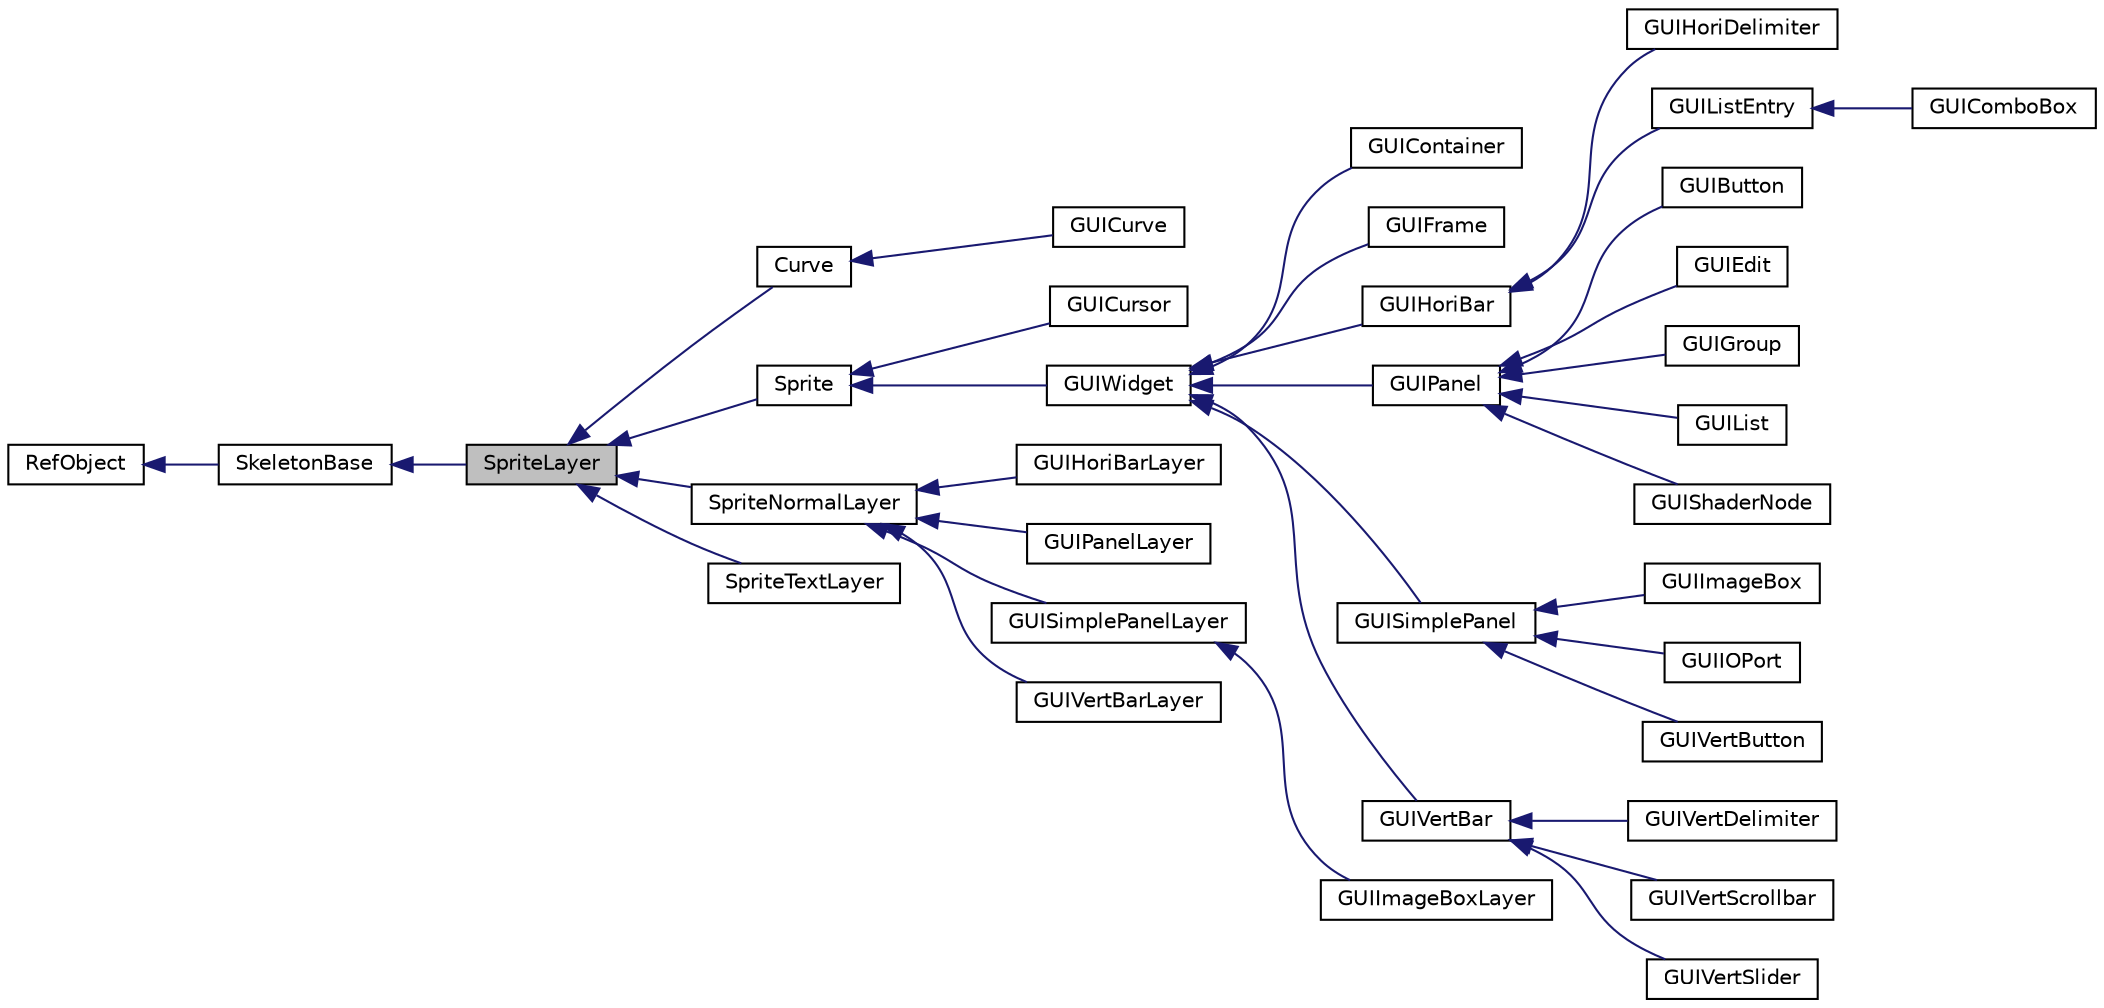 digraph "SpriteLayer"
{
  edge [fontname="Helvetica",fontsize="10",labelfontname="Helvetica",labelfontsize="10"];
  node [fontname="Helvetica",fontsize="10",shape=record];
  rankdir="LR";
  Node1 [label="SpriteLayer",height=0.2,width=0.4,color="black", fillcolor="grey75", style="filled", fontcolor="black"];
  Node2 -> Node1 [dir="back",color="midnightblue",fontsize="10",style="solid",fontname="Helvetica"];
  Node2 [label="SkeletonBase",height=0.2,width=0.4,color="black", fillcolor="white", style="filled",URL="$class_skeleton_base.html"];
  Node3 -> Node2 [dir="back",color="midnightblue",fontsize="10",style="solid",fontname="Helvetica"];
  Node3 [label="RefObject",height=0.2,width=0.4,color="black", fillcolor="white", style="filled",URL="$class_ref_object.html"];
  Node1 -> Node4 [dir="back",color="midnightblue",fontsize="10",style="solid",fontname="Helvetica"];
  Node4 [label="Curve",height=0.2,width=0.4,color="black", fillcolor="white", style="filled",URL="$class_curve.html"];
  Node4 -> Node5 [dir="back",color="midnightblue",fontsize="10",style="solid",fontname="Helvetica"];
  Node5 [label="GUICurve",height=0.2,width=0.4,color="black", fillcolor="white", style="filled",URL="$class_g_u_i_curve.html"];
  Node1 -> Node6 [dir="back",color="midnightblue",fontsize="10",style="solid",fontname="Helvetica"];
  Node6 [label="Sprite",height=0.2,width=0.4,color="black", fillcolor="white", style="filled",URL="$class_sprite.html",tooltip="Sprite. "];
  Node6 -> Node7 [dir="back",color="midnightblue",fontsize="10",style="solid",fontname="Helvetica"];
  Node7 [label="GUICursor",height=0.2,width=0.4,color="black", fillcolor="white", style="filled",URL="$class_g_u_i_cursor.html",tooltip="GUICursor. "];
  Node6 -> Node8 [dir="back",color="midnightblue",fontsize="10",style="solid",fontname="Helvetica"];
  Node8 [label="GUIWidget",height=0.2,width=0.4,color="black", fillcolor="white", style="filled",URL="$class_g_u_i_widget.html"];
  Node8 -> Node9 [dir="back",color="midnightblue",fontsize="10",style="solid",fontname="Helvetica"];
  Node9 [label="GUIContainer",height=0.2,width=0.4,color="black", fillcolor="white", style="filled",URL="$class_g_u_i_container.html",tooltip="GUIContainer. "];
  Node8 -> Node10 [dir="back",color="midnightblue",fontsize="10",style="solid",fontname="Helvetica"];
  Node10 [label="GUIFrame",height=0.2,width=0.4,color="black", fillcolor="white", style="filled",URL="$class_g_u_i_frame.html"];
  Node8 -> Node11 [dir="back",color="midnightblue",fontsize="10",style="solid",fontname="Helvetica"];
  Node11 [label="GUIHoriBar",height=0.2,width=0.4,color="black", fillcolor="white", style="filled",URL="$class_g_u_i_hori_bar.html"];
  Node11 -> Node12 [dir="back",color="midnightblue",fontsize="10",style="solid",fontname="Helvetica"];
  Node12 [label="GUIHoriDelimiter",height=0.2,width=0.4,color="black", fillcolor="white", style="filled",URL="$class_g_u_i_hori_delimiter.html",tooltip="GUIHoriDelimiter. "];
  Node11 -> Node13 [dir="back",color="midnightblue",fontsize="10",style="solid",fontname="Helvetica"];
  Node13 [label="GUIListEntry",height=0.2,width=0.4,color="black", fillcolor="white", style="filled",URL="$class_g_u_i_list_entry.html",tooltip="GUIListEntry. "];
  Node13 -> Node14 [dir="back",color="midnightblue",fontsize="10",style="solid",fontname="Helvetica"];
  Node14 [label="GUIComboBox",height=0.2,width=0.4,color="black", fillcolor="white", style="filled",URL="$class_g_u_i_combo_box.html",tooltip="GUIComboBox. "];
  Node8 -> Node15 [dir="back",color="midnightblue",fontsize="10",style="solid",fontname="Helvetica"];
  Node15 [label="GUIPanel",height=0.2,width=0.4,color="black", fillcolor="white", style="filled",URL="$class_g_u_i_panel.html"];
  Node15 -> Node16 [dir="back",color="midnightblue",fontsize="10",style="solid",fontname="Helvetica"];
  Node16 [label="GUIButton",height=0.2,width=0.4,color="black", fillcolor="white", style="filled",URL="$class_g_u_i_button.html",tooltip="GUIButton. "];
  Node15 -> Node17 [dir="back",color="midnightblue",fontsize="10",style="solid",fontname="Helvetica"];
  Node17 [label="GUIEdit",height=0.2,width=0.4,color="black", fillcolor="white", style="filled",URL="$class_g_u_i_edit.html",tooltip="GUIEdit. "];
  Node15 -> Node18 [dir="back",color="midnightblue",fontsize="10",style="solid",fontname="Helvetica"];
  Node18 [label="GUIGroup",height=0.2,width=0.4,color="black", fillcolor="white", style="filled",URL="$class_g_u_i_group.html",tooltip="GUIGroup. "];
  Node15 -> Node19 [dir="back",color="midnightblue",fontsize="10",style="solid",fontname="Helvetica"];
  Node19 [label="GUIList",height=0.2,width=0.4,color="black", fillcolor="white", style="filled",URL="$class_g_u_i_list.html",tooltip="GUIList. "];
  Node15 -> Node20 [dir="back",color="midnightblue",fontsize="10",style="solid",fontname="Helvetica"];
  Node20 [label="GUIShaderNode",height=0.2,width=0.4,color="black", fillcolor="white", style="filled",URL="$class_g_u_i_shader_node.html"];
  Node8 -> Node21 [dir="back",color="midnightblue",fontsize="10",style="solid",fontname="Helvetica"];
  Node21 [label="GUISimplePanel",height=0.2,width=0.4,color="black", fillcolor="white", style="filled",URL="$class_g_u_i_simple_panel.html"];
  Node21 -> Node22 [dir="back",color="midnightblue",fontsize="10",style="solid",fontname="Helvetica"];
  Node22 [label="GUIImageBox",height=0.2,width=0.4,color="black", fillcolor="white", style="filled",URL="$class_g_u_i_image_box.html",tooltip="GUIImageBox. "];
  Node21 -> Node23 [dir="back",color="midnightblue",fontsize="10",style="solid",fontname="Helvetica"];
  Node23 [label="GUIIOPort",height=0.2,width=0.4,color="black", fillcolor="white", style="filled",URL="$class_g_u_i_i_o_port.html",tooltip="GUIIOPort. "];
  Node21 -> Node24 [dir="back",color="midnightblue",fontsize="10",style="solid",fontname="Helvetica"];
  Node24 [label="GUIVertButton",height=0.2,width=0.4,color="black", fillcolor="white", style="filled",URL="$class_g_u_i_vert_button.html",tooltip="GUIVertButton. "];
  Node8 -> Node25 [dir="back",color="midnightblue",fontsize="10",style="solid",fontname="Helvetica"];
  Node25 [label="GUIVertBar",height=0.2,width=0.4,color="black", fillcolor="white", style="filled",URL="$class_g_u_i_vert_bar.html"];
  Node25 -> Node26 [dir="back",color="midnightblue",fontsize="10",style="solid",fontname="Helvetica"];
  Node26 [label="GUIVertDelimiter",height=0.2,width=0.4,color="black", fillcolor="white", style="filled",URL="$class_g_u_i_vert_delimiter.html"];
  Node25 -> Node27 [dir="back",color="midnightblue",fontsize="10",style="solid",fontname="Helvetica"];
  Node27 [label="GUIVertScrollbar",height=0.2,width=0.4,color="black", fillcolor="white", style="filled",URL="$class_g_u_i_vert_scrollbar.html",tooltip="GUIVertScrollbar. "];
  Node25 -> Node28 [dir="back",color="midnightblue",fontsize="10",style="solid",fontname="Helvetica"];
  Node28 [label="GUIVertSlider",height=0.2,width=0.4,color="black", fillcolor="white", style="filled",URL="$class_g_u_i_vert_slider.html",tooltip="GUIVertSlider. "];
  Node1 -> Node29 [dir="back",color="midnightblue",fontsize="10",style="solid",fontname="Helvetica"];
  Node29 [label="SpriteNormalLayer",height=0.2,width=0.4,color="black", fillcolor="white", style="filled",URL="$class_sprite_normal_layer.html",tooltip="SpriteNormalLayer. "];
  Node29 -> Node30 [dir="back",color="midnightblue",fontsize="10",style="solid",fontname="Helvetica"];
  Node30 [label="GUIHoriBarLayer",height=0.2,width=0.4,color="black", fillcolor="white", style="filled",URL="$class_g_u_i_hori_bar_layer.html",tooltip="GUIHoriBarLayer. "];
  Node29 -> Node31 [dir="back",color="midnightblue",fontsize="10",style="solid",fontname="Helvetica"];
  Node31 [label="GUIPanelLayer",height=0.2,width=0.4,color="black", fillcolor="white", style="filled",URL="$class_g_u_i_panel_layer.html",tooltip="GUIPanelLayer. "];
  Node29 -> Node32 [dir="back",color="midnightblue",fontsize="10",style="solid",fontname="Helvetica"];
  Node32 [label="GUISimplePanelLayer",height=0.2,width=0.4,color="black", fillcolor="white", style="filled",URL="$class_g_u_i_simple_panel_layer.html",tooltip="GUISimplePanelLayer. "];
  Node32 -> Node33 [dir="back",color="midnightblue",fontsize="10",style="solid",fontname="Helvetica"];
  Node33 [label="GUIImageBoxLayer",height=0.2,width=0.4,color="black", fillcolor="white", style="filled",URL="$class_g_u_i_image_box_layer.html",tooltip="GUIImageBoxLayer. "];
  Node29 -> Node34 [dir="back",color="midnightblue",fontsize="10",style="solid",fontname="Helvetica"];
  Node34 [label="GUIVertBarLayer",height=0.2,width=0.4,color="black", fillcolor="white", style="filled",URL="$class_g_u_i_vert_bar_layer.html",tooltip="GUIVertBarLayer. "];
  Node1 -> Node35 [dir="back",color="midnightblue",fontsize="10",style="solid",fontname="Helvetica"];
  Node35 [label="SpriteTextLayer",height=0.2,width=0.4,color="black", fillcolor="white", style="filled",URL="$class_sprite_text_layer.html"];
}
